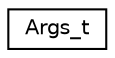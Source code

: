 digraph "Graphical Class Hierarchy"
{
 // LATEX_PDF_SIZE
  edge [fontname="Helvetica",fontsize="10",labelfontname="Helvetica",labelfontsize="10"];
  node [fontname="Helvetica",fontsize="10",shape=record];
  rankdir="LR";
  Node0 [label="Args_t",height=0.2,width=0.4,color="black", fillcolor="white", style="filled",URL="$struct_args__t.html",tooltip=" "];
}
